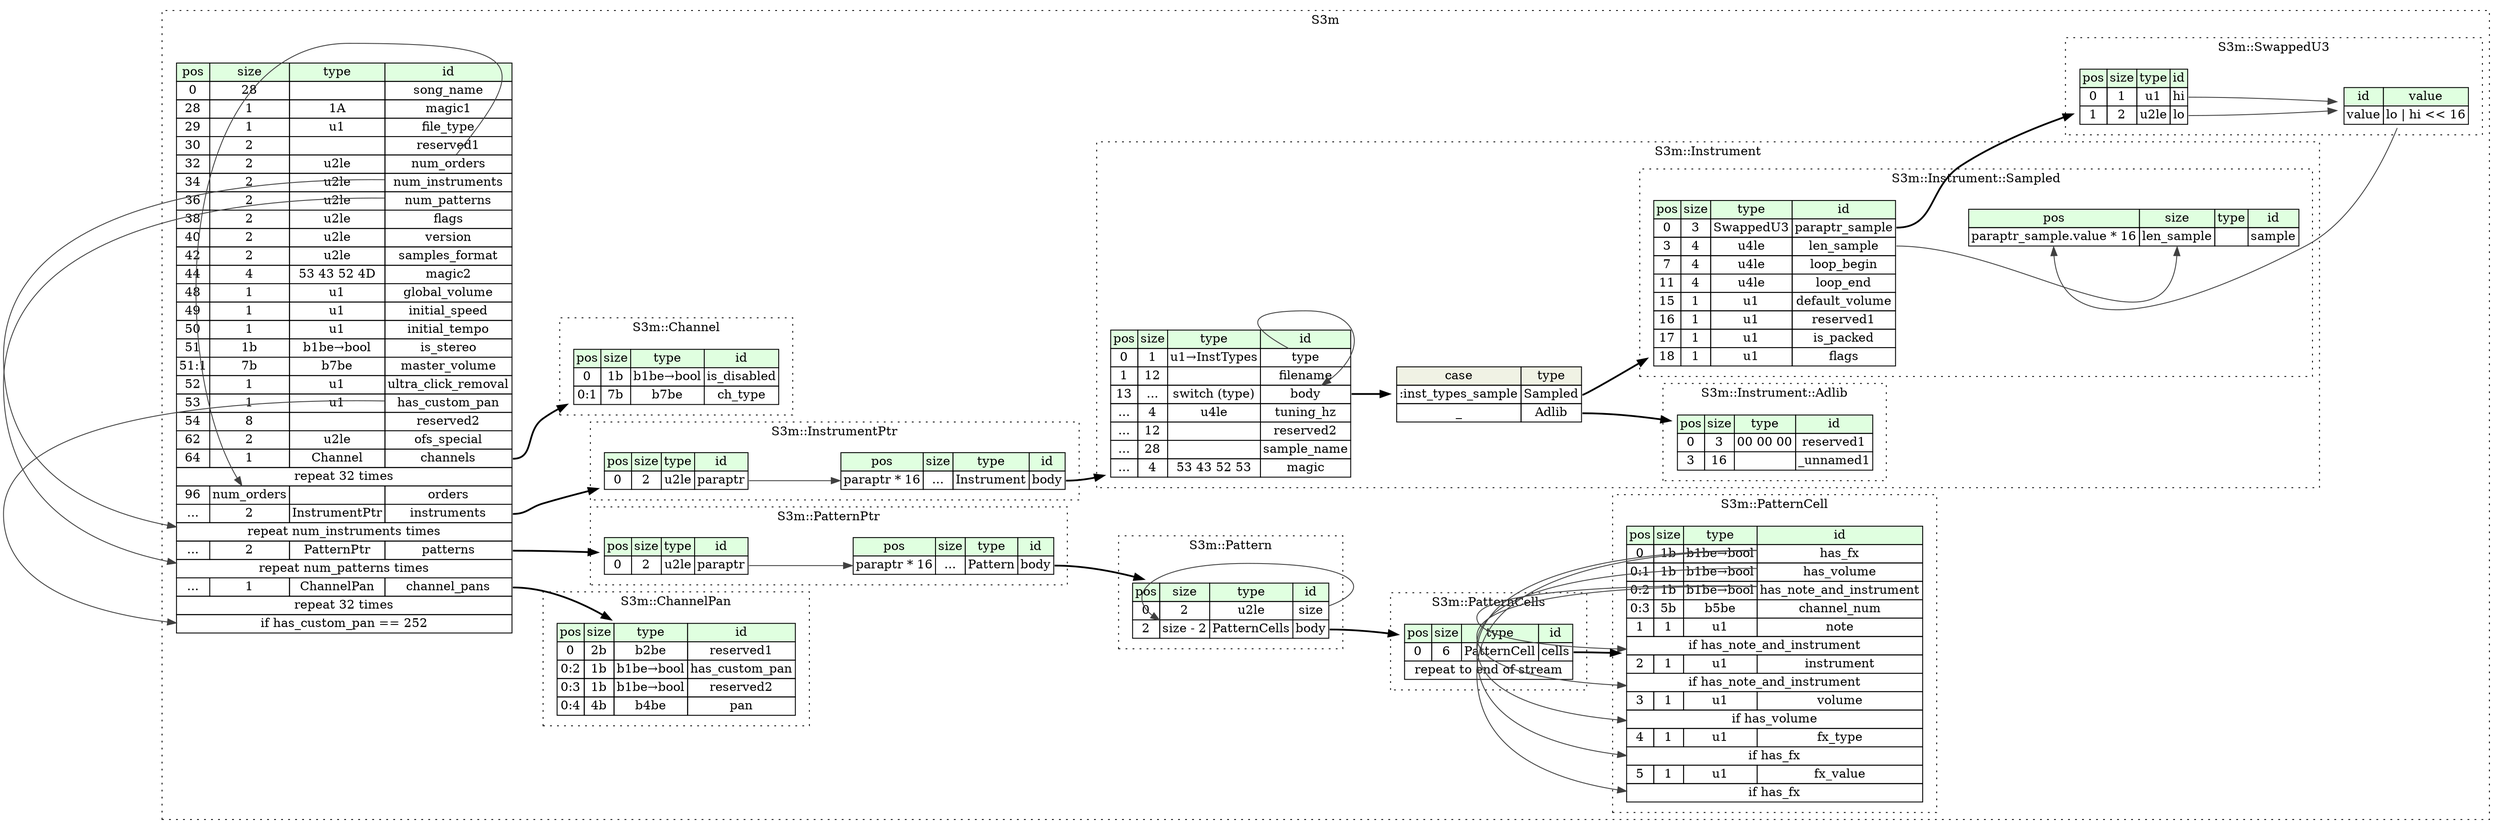 digraph {
	rankdir=LR;
	node [shape=plaintext];
	subgraph cluster__s3m {
		label="S3m";
		graph[style=dotted];

		s3m__seq [label=<<TABLE BORDER="0" CELLBORDER="1" CELLSPACING="0">
			<TR><TD BGCOLOR="#E0FFE0">pos</TD><TD BGCOLOR="#E0FFE0">size</TD><TD BGCOLOR="#E0FFE0">type</TD><TD BGCOLOR="#E0FFE0">id</TD></TR>
			<TR><TD PORT="song_name_pos">0</TD><TD PORT="song_name_size">28</TD><TD></TD><TD PORT="song_name_type">song_name</TD></TR>
			<TR><TD PORT="magic1_pos">28</TD><TD PORT="magic1_size">1</TD><TD>1A</TD><TD PORT="magic1_type">magic1</TD></TR>
			<TR><TD PORT="file_type_pos">29</TD><TD PORT="file_type_size">1</TD><TD>u1</TD><TD PORT="file_type_type">file_type</TD></TR>
			<TR><TD PORT="reserved1_pos">30</TD><TD PORT="reserved1_size">2</TD><TD></TD><TD PORT="reserved1_type">reserved1</TD></TR>
			<TR><TD PORT="num_orders_pos">32</TD><TD PORT="num_orders_size">2</TD><TD>u2le</TD><TD PORT="num_orders_type">num_orders</TD></TR>
			<TR><TD PORT="num_instruments_pos">34</TD><TD PORT="num_instruments_size">2</TD><TD>u2le</TD><TD PORT="num_instruments_type">num_instruments</TD></TR>
			<TR><TD PORT="num_patterns_pos">36</TD><TD PORT="num_patterns_size">2</TD><TD>u2le</TD><TD PORT="num_patterns_type">num_patterns</TD></TR>
			<TR><TD PORT="flags_pos">38</TD><TD PORT="flags_size">2</TD><TD>u2le</TD><TD PORT="flags_type">flags</TD></TR>
			<TR><TD PORT="version_pos">40</TD><TD PORT="version_size">2</TD><TD>u2le</TD><TD PORT="version_type">version</TD></TR>
			<TR><TD PORT="samples_format_pos">42</TD><TD PORT="samples_format_size">2</TD><TD>u2le</TD><TD PORT="samples_format_type">samples_format</TD></TR>
			<TR><TD PORT="magic2_pos">44</TD><TD PORT="magic2_size">4</TD><TD>53 43 52 4D</TD><TD PORT="magic2_type">magic2</TD></TR>
			<TR><TD PORT="global_volume_pos">48</TD><TD PORT="global_volume_size">1</TD><TD>u1</TD><TD PORT="global_volume_type">global_volume</TD></TR>
			<TR><TD PORT="initial_speed_pos">49</TD><TD PORT="initial_speed_size">1</TD><TD>u1</TD><TD PORT="initial_speed_type">initial_speed</TD></TR>
			<TR><TD PORT="initial_tempo_pos">50</TD><TD PORT="initial_tempo_size">1</TD><TD>u1</TD><TD PORT="initial_tempo_type">initial_tempo</TD></TR>
			<TR><TD PORT="is_stereo_pos">51</TD><TD PORT="is_stereo_size">1b</TD><TD>b1be→bool</TD><TD PORT="is_stereo_type">is_stereo</TD></TR>
			<TR><TD PORT="master_volume_pos">51:1</TD><TD PORT="master_volume_size">7b</TD><TD>b7be</TD><TD PORT="master_volume_type">master_volume</TD></TR>
			<TR><TD PORT="ultra_click_removal_pos">52</TD><TD PORT="ultra_click_removal_size">1</TD><TD>u1</TD><TD PORT="ultra_click_removal_type">ultra_click_removal</TD></TR>
			<TR><TD PORT="has_custom_pan_pos">53</TD><TD PORT="has_custom_pan_size">1</TD><TD>u1</TD><TD PORT="has_custom_pan_type">has_custom_pan</TD></TR>
			<TR><TD PORT="reserved2_pos">54</TD><TD PORT="reserved2_size">8</TD><TD></TD><TD PORT="reserved2_type">reserved2</TD></TR>
			<TR><TD PORT="ofs_special_pos">62</TD><TD PORT="ofs_special_size">2</TD><TD>u2le</TD><TD PORT="ofs_special_type">ofs_special</TD></TR>
			<TR><TD PORT="channels_pos">64</TD><TD PORT="channels_size">1</TD><TD>Channel</TD><TD PORT="channels_type">channels</TD></TR>
			<TR><TD COLSPAN="4" PORT="channels__repeat">repeat 32 times</TD></TR>
			<TR><TD PORT="orders_pos">96</TD><TD PORT="orders_size">num_orders</TD><TD></TD><TD PORT="orders_type">orders</TD></TR>
			<TR><TD PORT="instruments_pos">...</TD><TD PORT="instruments_size">2</TD><TD>InstrumentPtr</TD><TD PORT="instruments_type">instruments</TD></TR>
			<TR><TD COLSPAN="4" PORT="instruments__repeat">repeat num_instruments times</TD></TR>
			<TR><TD PORT="patterns_pos">...</TD><TD PORT="patterns_size">2</TD><TD>PatternPtr</TD><TD PORT="patterns_type">patterns</TD></TR>
			<TR><TD COLSPAN="4" PORT="patterns__repeat">repeat num_patterns times</TD></TR>
			<TR><TD PORT="channel_pans_pos">...</TD><TD PORT="channel_pans_size">1</TD><TD>ChannelPan</TD><TD PORT="channel_pans_type">channel_pans</TD></TR>
			<TR><TD COLSPAN="4" PORT="channel_pans__repeat">repeat 32 times</TD></TR>
			<TR><TD COLSPAN="4" PORT="channel_pans__if">if has_custom_pan == 252</TD></TR>
		</TABLE>>];
		subgraph cluster__channel {
			label="S3m::Channel";
			graph[style=dotted];

			channel__seq [label=<<TABLE BORDER="0" CELLBORDER="1" CELLSPACING="0">
				<TR><TD BGCOLOR="#E0FFE0">pos</TD><TD BGCOLOR="#E0FFE0">size</TD><TD BGCOLOR="#E0FFE0">type</TD><TD BGCOLOR="#E0FFE0">id</TD></TR>
				<TR><TD PORT="is_disabled_pos">0</TD><TD PORT="is_disabled_size">1b</TD><TD>b1be→bool</TD><TD PORT="is_disabled_type">is_disabled</TD></TR>
				<TR><TD PORT="ch_type_pos">0:1</TD><TD PORT="ch_type_size">7b</TD><TD>b7be</TD><TD PORT="ch_type_type">ch_type</TD></TR>
			</TABLE>>];
		}
		subgraph cluster__channel_pan {
			label="S3m::ChannelPan";
			graph[style=dotted];

			channel_pan__seq [label=<<TABLE BORDER="0" CELLBORDER="1" CELLSPACING="0">
				<TR><TD BGCOLOR="#E0FFE0">pos</TD><TD BGCOLOR="#E0FFE0">size</TD><TD BGCOLOR="#E0FFE0">type</TD><TD BGCOLOR="#E0FFE0">id</TD></TR>
				<TR><TD PORT="reserved1_pos">0</TD><TD PORT="reserved1_size">2b</TD><TD>b2be</TD><TD PORT="reserved1_type">reserved1</TD></TR>
				<TR><TD PORT="has_custom_pan_pos">0:2</TD><TD PORT="has_custom_pan_size">1b</TD><TD>b1be→bool</TD><TD PORT="has_custom_pan_type">has_custom_pan</TD></TR>
				<TR><TD PORT="reserved2_pos">0:3</TD><TD PORT="reserved2_size">1b</TD><TD>b1be→bool</TD><TD PORT="reserved2_type">reserved2</TD></TR>
				<TR><TD PORT="pan_pos">0:4</TD><TD PORT="pan_size">4b</TD><TD>b4be</TD><TD PORT="pan_type">pan</TD></TR>
			</TABLE>>];
		}
		subgraph cluster__instrument {
			label="S3m::Instrument";
			graph[style=dotted];

			instrument__seq [label=<<TABLE BORDER="0" CELLBORDER="1" CELLSPACING="0">
				<TR><TD BGCOLOR="#E0FFE0">pos</TD><TD BGCOLOR="#E0FFE0">size</TD><TD BGCOLOR="#E0FFE0">type</TD><TD BGCOLOR="#E0FFE0">id</TD></TR>
				<TR><TD PORT="type_pos">0</TD><TD PORT="type_size">1</TD><TD>u1→InstTypes</TD><TD PORT="type_type">type</TD></TR>
				<TR><TD PORT="filename_pos">1</TD><TD PORT="filename_size">12</TD><TD></TD><TD PORT="filename_type">filename</TD></TR>
				<TR><TD PORT="body_pos">13</TD><TD PORT="body_size">...</TD><TD>switch (type)</TD><TD PORT="body_type">body</TD></TR>
				<TR><TD PORT="tuning_hz_pos">...</TD><TD PORT="tuning_hz_size">4</TD><TD>u4le</TD><TD PORT="tuning_hz_type">tuning_hz</TD></TR>
				<TR><TD PORT="reserved2_pos">...</TD><TD PORT="reserved2_size">12</TD><TD></TD><TD PORT="reserved2_type">reserved2</TD></TR>
				<TR><TD PORT="sample_name_pos">...</TD><TD PORT="sample_name_size">28</TD><TD></TD><TD PORT="sample_name_type">sample_name</TD></TR>
				<TR><TD PORT="magic_pos">...</TD><TD PORT="magic_size">4</TD><TD>53 43 52 53</TD><TD PORT="magic_type">magic</TD></TR>
			</TABLE>>];
instrument__seq_body_switch [label=<<TABLE BORDER="0" CELLBORDER="1" CELLSPACING="0">
	<TR><TD BGCOLOR="#F0F2E4">case</TD><TD BGCOLOR="#F0F2E4">type</TD></TR>
	<TR><TD>:inst_types_sample</TD><TD PORT="case0">Sampled</TD></TR>
	<TR><TD>_</TD><TD PORT="case1">Adlib</TD></TR>
</TABLE>>];
			subgraph cluster__adlib {
				label="S3m::Instrument::Adlib";
				graph[style=dotted];

				adlib__seq [label=<<TABLE BORDER="0" CELLBORDER="1" CELLSPACING="0">
					<TR><TD BGCOLOR="#E0FFE0">pos</TD><TD BGCOLOR="#E0FFE0">size</TD><TD BGCOLOR="#E0FFE0">type</TD><TD BGCOLOR="#E0FFE0">id</TD></TR>
					<TR><TD PORT="reserved1_pos">0</TD><TD PORT="reserved1_size">3</TD><TD>00 00 00</TD><TD PORT="reserved1_type">reserved1</TD></TR>
					<TR><TD PORT="_unnamed1_pos">3</TD><TD PORT="_unnamed1_size">16</TD><TD></TD><TD PORT="_unnamed1_type">_unnamed1</TD></TR>
				</TABLE>>];
			}
			subgraph cluster__sampled {
				label="S3m::Instrument::Sampled";
				graph[style=dotted];

				sampled__seq [label=<<TABLE BORDER="0" CELLBORDER="1" CELLSPACING="0">
					<TR><TD BGCOLOR="#E0FFE0">pos</TD><TD BGCOLOR="#E0FFE0">size</TD><TD BGCOLOR="#E0FFE0">type</TD><TD BGCOLOR="#E0FFE0">id</TD></TR>
					<TR><TD PORT="paraptr_sample_pos">0</TD><TD PORT="paraptr_sample_size">3</TD><TD>SwappedU3</TD><TD PORT="paraptr_sample_type">paraptr_sample</TD></TR>
					<TR><TD PORT="len_sample_pos">3</TD><TD PORT="len_sample_size">4</TD><TD>u4le</TD><TD PORT="len_sample_type">len_sample</TD></TR>
					<TR><TD PORT="loop_begin_pos">7</TD><TD PORT="loop_begin_size">4</TD><TD>u4le</TD><TD PORT="loop_begin_type">loop_begin</TD></TR>
					<TR><TD PORT="loop_end_pos">11</TD><TD PORT="loop_end_size">4</TD><TD>u4le</TD><TD PORT="loop_end_type">loop_end</TD></TR>
					<TR><TD PORT="default_volume_pos">15</TD><TD PORT="default_volume_size">1</TD><TD>u1</TD><TD PORT="default_volume_type">default_volume</TD></TR>
					<TR><TD PORT="reserved1_pos">16</TD><TD PORT="reserved1_size">1</TD><TD>u1</TD><TD PORT="reserved1_type">reserved1</TD></TR>
					<TR><TD PORT="is_packed_pos">17</TD><TD PORT="is_packed_size">1</TD><TD>u1</TD><TD PORT="is_packed_type">is_packed</TD></TR>
					<TR><TD PORT="flags_pos">18</TD><TD PORT="flags_size">1</TD><TD>u1</TD><TD PORT="flags_type">flags</TD></TR>
				</TABLE>>];
				sampled__inst__sample [label=<<TABLE BORDER="0" CELLBORDER="1" CELLSPACING="0">
					<TR><TD BGCOLOR="#E0FFE0">pos</TD><TD BGCOLOR="#E0FFE0">size</TD><TD BGCOLOR="#E0FFE0">type</TD><TD BGCOLOR="#E0FFE0">id</TD></TR>
					<TR><TD PORT="sample_pos">paraptr_sample.value * 16</TD><TD PORT="sample_size">len_sample</TD><TD></TD><TD PORT="sample_type">sample</TD></TR>
				</TABLE>>];
			}
		}
		subgraph cluster__instrument_ptr {
			label="S3m::InstrumentPtr";
			graph[style=dotted];

			instrument_ptr__seq [label=<<TABLE BORDER="0" CELLBORDER="1" CELLSPACING="0">
				<TR><TD BGCOLOR="#E0FFE0">pos</TD><TD BGCOLOR="#E0FFE0">size</TD><TD BGCOLOR="#E0FFE0">type</TD><TD BGCOLOR="#E0FFE0">id</TD></TR>
				<TR><TD PORT="paraptr_pos">0</TD><TD PORT="paraptr_size">2</TD><TD>u2le</TD><TD PORT="paraptr_type">paraptr</TD></TR>
			</TABLE>>];
			instrument_ptr__inst__body [label=<<TABLE BORDER="0" CELLBORDER="1" CELLSPACING="0">
				<TR><TD BGCOLOR="#E0FFE0">pos</TD><TD BGCOLOR="#E0FFE0">size</TD><TD BGCOLOR="#E0FFE0">type</TD><TD BGCOLOR="#E0FFE0">id</TD></TR>
				<TR><TD PORT="body_pos">paraptr * 16</TD><TD PORT="body_size">...</TD><TD>Instrument</TD><TD PORT="body_type">body</TD></TR>
			</TABLE>>];
		}
		subgraph cluster__pattern {
			label="S3m::Pattern";
			graph[style=dotted];

			pattern__seq [label=<<TABLE BORDER="0" CELLBORDER="1" CELLSPACING="0">
				<TR><TD BGCOLOR="#E0FFE0">pos</TD><TD BGCOLOR="#E0FFE0">size</TD><TD BGCOLOR="#E0FFE0">type</TD><TD BGCOLOR="#E0FFE0">id</TD></TR>
				<TR><TD PORT="size_pos">0</TD><TD PORT="size_size">2</TD><TD>u2le</TD><TD PORT="size_type">size</TD></TR>
				<TR><TD PORT="body_pos">2</TD><TD PORT="body_size">size - 2</TD><TD>PatternCells</TD><TD PORT="body_type">body</TD></TR>
			</TABLE>>];
		}
		subgraph cluster__pattern_cell {
			label="S3m::PatternCell";
			graph[style=dotted];

			pattern_cell__seq [label=<<TABLE BORDER="0" CELLBORDER="1" CELLSPACING="0">
				<TR><TD BGCOLOR="#E0FFE0">pos</TD><TD BGCOLOR="#E0FFE0">size</TD><TD BGCOLOR="#E0FFE0">type</TD><TD BGCOLOR="#E0FFE0">id</TD></TR>
				<TR><TD PORT="has_fx_pos">0</TD><TD PORT="has_fx_size">1b</TD><TD>b1be→bool</TD><TD PORT="has_fx_type">has_fx</TD></TR>
				<TR><TD PORT="has_volume_pos">0:1</TD><TD PORT="has_volume_size">1b</TD><TD>b1be→bool</TD><TD PORT="has_volume_type">has_volume</TD></TR>
				<TR><TD PORT="has_note_and_instrument_pos">0:2</TD><TD PORT="has_note_and_instrument_size">1b</TD><TD>b1be→bool</TD><TD PORT="has_note_and_instrument_type">has_note_and_instrument</TD></TR>
				<TR><TD PORT="channel_num_pos">0:3</TD><TD PORT="channel_num_size">5b</TD><TD>b5be</TD><TD PORT="channel_num_type">channel_num</TD></TR>
				<TR><TD PORT="note_pos">1</TD><TD PORT="note_size">1</TD><TD>u1</TD><TD PORT="note_type">note</TD></TR>
				<TR><TD COLSPAN="4" PORT="note__if">if has_note_and_instrument</TD></TR>
				<TR><TD PORT="instrument_pos">2</TD><TD PORT="instrument_size">1</TD><TD>u1</TD><TD PORT="instrument_type">instrument</TD></TR>
				<TR><TD COLSPAN="4" PORT="instrument__if">if has_note_and_instrument</TD></TR>
				<TR><TD PORT="volume_pos">3</TD><TD PORT="volume_size">1</TD><TD>u1</TD><TD PORT="volume_type">volume</TD></TR>
				<TR><TD COLSPAN="4" PORT="volume__if">if has_volume</TD></TR>
				<TR><TD PORT="fx_type_pos">4</TD><TD PORT="fx_type_size">1</TD><TD>u1</TD><TD PORT="fx_type_type">fx_type</TD></TR>
				<TR><TD COLSPAN="4" PORT="fx_type__if">if has_fx</TD></TR>
				<TR><TD PORT="fx_value_pos">5</TD><TD PORT="fx_value_size">1</TD><TD>u1</TD><TD PORT="fx_value_type">fx_value</TD></TR>
				<TR><TD COLSPAN="4" PORT="fx_value__if">if has_fx</TD></TR>
			</TABLE>>];
		}
		subgraph cluster__pattern_cells {
			label="S3m::PatternCells";
			graph[style=dotted];

			pattern_cells__seq [label=<<TABLE BORDER="0" CELLBORDER="1" CELLSPACING="0">
				<TR><TD BGCOLOR="#E0FFE0">pos</TD><TD BGCOLOR="#E0FFE0">size</TD><TD BGCOLOR="#E0FFE0">type</TD><TD BGCOLOR="#E0FFE0">id</TD></TR>
				<TR><TD PORT="cells_pos">0</TD><TD PORT="cells_size">6</TD><TD>PatternCell</TD><TD PORT="cells_type">cells</TD></TR>
				<TR><TD COLSPAN="4" PORT="cells__repeat">repeat to end of stream</TD></TR>
			</TABLE>>];
		}
		subgraph cluster__pattern_ptr {
			label="S3m::PatternPtr";
			graph[style=dotted];

			pattern_ptr__seq [label=<<TABLE BORDER="0" CELLBORDER="1" CELLSPACING="0">
				<TR><TD BGCOLOR="#E0FFE0">pos</TD><TD BGCOLOR="#E0FFE0">size</TD><TD BGCOLOR="#E0FFE0">type</TD><TD BGCOLOR="#E0FFE0">id</TD></TR>
				<TR><TD PORT="paraptr_pos">0</TD><TD PORT="paraptr_size">2</TD><TD>u2le</TD><TD PORT="paraptr_type">paraptr</TD></TR>
			</TABLE>>];
			pattern_ptr__inst__body [label=<<TABLE BORDER="0" CELLBORDER="1" CELLSPACING="0">
				<TR><TD BGCOLOR="#E0FFE0">pos</TD><TD BGCOLOR="#E0FFE0">size</TD><TD BGCOLOR="#E0FFE0">type</TD><TD BGCOLOR="#E0FFE0">id</TD></TR>
				<TR><TD PORT="body_pos">paraptr * 16</TD><TD PORT="body_size">...</TD><TD>Pattern</TD><TD PORT="body_type">body</TD></TR>
			</TABLE>>];
		}
		subgraph cluster__swapped_u3 {
			label="S3m::SwappedU3";
			graph[style=dotted];

			swapped_u3__seq [label=<<TABLE BORDER="0" CELLBORDER="1" CELLSPACING="0">
				<TR><TD BGCOLOR="#E0FFE0">pos</TD><TD BGCOLOR="#E0FFE0">size</TD><TD BGCOLOR="#E0FFE0">type</TD><TD BGCOLOR="#E0FFE0">id</TD></TR>
				<TR><TD PORT="hi_pos">0</TD><TD PORT="hi_size">1</TD><TD>u1</TD><TD PORT="hi_type">hi</TD></TR>
				<TR><TD PORT="lo_pos">1</TD><TD PORT="lo_size">2</TD><TD>u2le</TD><TD PORT="lo_type">lo</TD></TR>
			</TABLE>>];
			swapped_u3__inst__value [label=<<TABLE BORDER="0" CELLBORDER="1" CELLSPACING="0">
				<TR><TD BGCOLOR="#E0FFE0">id</TD><TD BGCOLOR="#E0FFE0">value</TD></TR>
				<TR><TD>value</TD><TD>lo | hi &lt;&lt; 16</TD></TR>
			</TABLE>>];
		}
	}
	s3m__seq:channels_type -> channel__seq [style=bold];
	s3m__seq:num_orders_type -> s3m__seq:orders_size [color="#404040"];
	s3m__seq:instruments_type -> instrument_ptr__seq [style=bold];
	s3m__seq:num_instruments_type -> s3m__seq:instruments__repeat [color="#404040"];
	s3m__seq:patterns_type -> pattern_ptr__seq [style=bold];
	s3m__seq:num_patterns_type -> s3m__seq:patterns__repeat [color="#404040"];
	s3m__seq:channel_pans_type -> channel_pan__seq [style=bold];
	s3m__seq:has_custom_pan_type -> s3m__seq:channel_pans__if [color="#404040"];
	instrument__seq:body_type -> instrument__seq_body_switch [style=bold];
	instrument__seq_body_switch:case0 -> sampled__seq [style=bold];
	instrument__seq_body_switch:case1 -> adlib__seq [style=bold];
	instrument__seq:type_type -> instrument__seq:body_type [color="#404040"];
	sampled__seq:paraptr_sample_type -> swapped_u3__seq [style=bold];
	swapped_u3__inst__value:value_type -> sampled__inst__sample:sample_pos [color="#404040"];
	sampled__seq:len_sample_type -> sampled__inst__sample:sample_size [color="#404040"];
	instrument_ptr__seq:paraptr_type -> instrument_ptr__inst__body:body_pos [color="#404040"];
	instrument_ptr__inst__body:body_type -> instrument__seq [style=bold];
	pattern__seq:size_type -> pattern__seq:body_size [color="#404040"];
	pattern__seq:body_type -> pattern_cells__seq [style=bold];
	pattern_cell__seq:has_note_and_instrument_type -> pattern_cell__seq:note__if [color="#404040"];
	pattern_cell__seq:has_note_and_instrument_type -> pattern_cell__seq:instrument__if [color="#404040"];
	pattern_cell__seq:has_volume_type -> pattern_cell__seq:volume__if [color="#404040"];
	pattern_cell__seq:has_fx_type -> pattern_cell__seq:fx_type__if [color="#404040"];
	pattern_cell__seq:has_fx_type -> pattern_cell__seq:fx_value__if [color="#404040"];
	pattern_cells__seq:cells_type -> pattern_cell__seq [style=bold];
	pattern_ptr__seq:paraptr_type -> pattern_ptr__inst__body:body_pos [color="#404040"];
	pattern_ptr__inst__body:body_type -> pattern__seq [style=bold];
	swapped_u3__seq:lo_type -> swapped_u3__inst__value [color="#404040"];
	swapped_u3__seq:hi_type -> swapped_u3__inst__value [color="#404040"];
}
